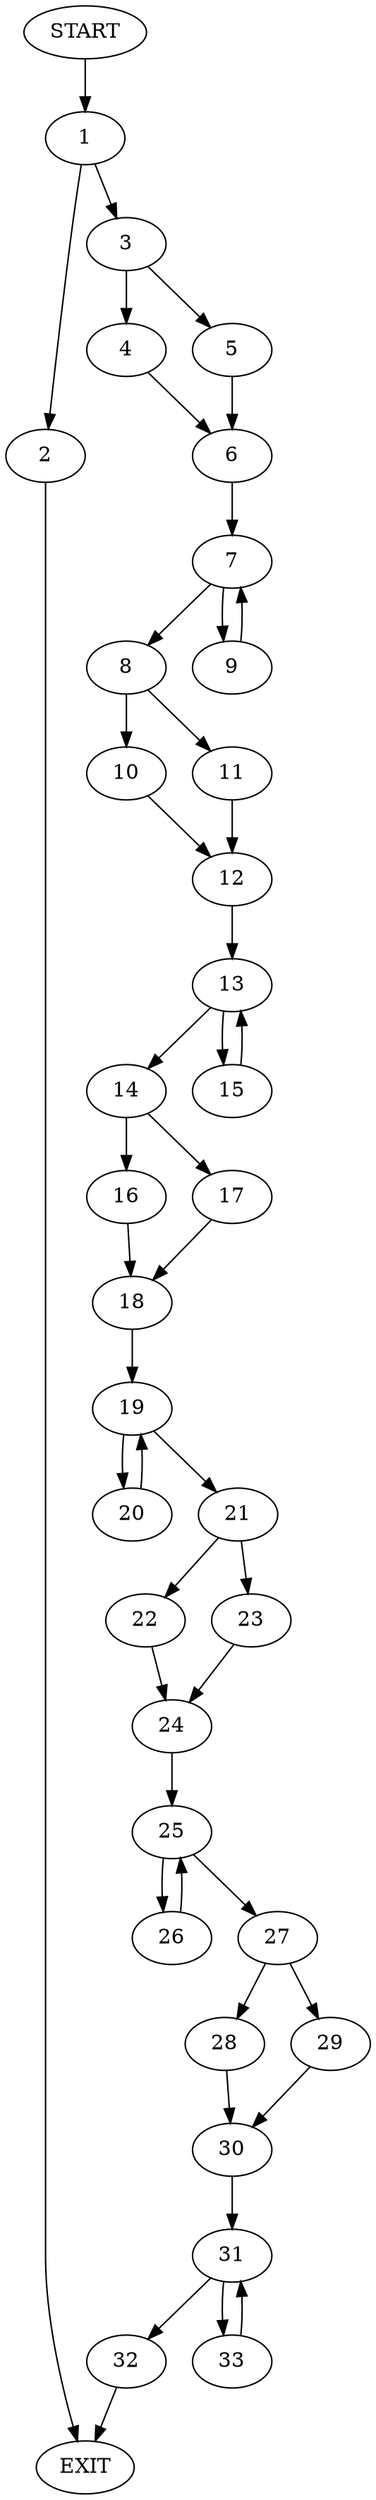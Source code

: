 digraph {
0 [label="START"]
34 [label="EXIT"]
0 -> 1
1 -> 2
1 -> 3
2 -> 34
3 -> 4
3 -> 5
5 -> 6
4 -> 6
6 -> 7
7 -> 8
7 -> 9
9 -> 7
8 -> 10
8 -> 11
11 -> 12
10 -> 12
12 -> 13
13 -> 14
13 -> 15
15 -> 13
14 -> 16
14 -> 17
16 -> 18
17 -> 18
18 -> 19
19 -> 20
19 -> 21
20 -> 19
21 -> 22
21 -> 23
23 -> 24
22 -> 24
24 -> 25
25 -> 26
25 -> 27
26 -> 25
27 -> 28
27 -> 29
29 -> 30
28 -> 30
30 -> 31
31 -> 32
31 -> 33
32 -> 34
33 -> 31
}
